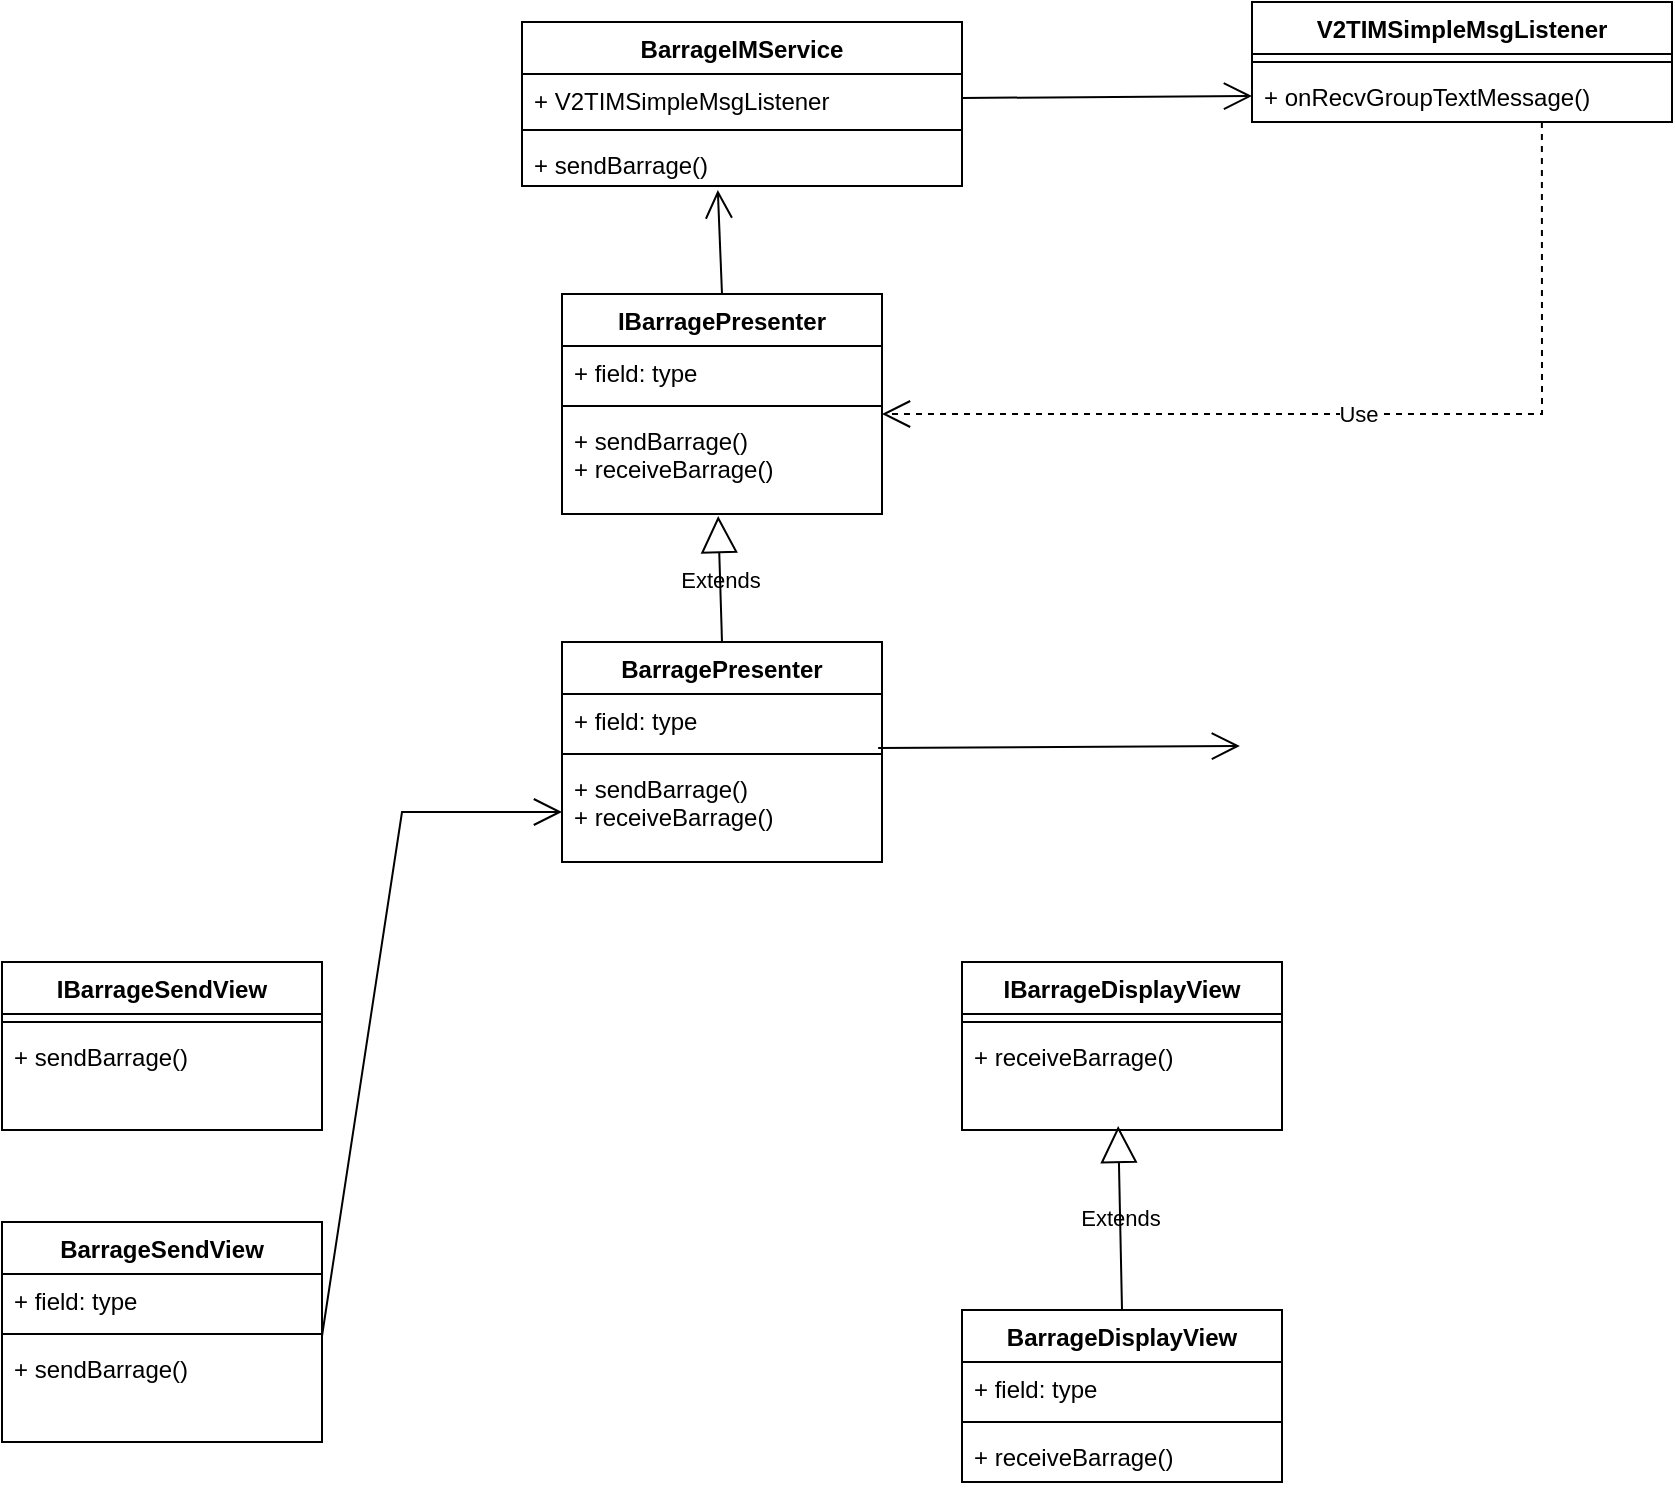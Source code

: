 <mxfile version="22.1.3" type="github">
  <diagram name="第 1 页" id="IBhxvfkGAeg1p5E4bXM3">
    <mxGraphModel dx="2074" dy="1059" grid="1" gridSize="10" guides="1" tooltips="1" connect="1" arrows="1" fold="1" page="1" pageScale="1" pageWidth="827" pageHeight="1169" math="0" shadow="0">
      <root>
        <mxCell id="0" />
        <mxCell id="1" parent="0" />
        <mxCell id="6ni6ROQNfi7pwdVgRZrK-12" value="V2TIMSimpleMsgListener" style="swimlane;fontStyle=1;align=center;verticalAlign=top;childLayout=stackLayout;horizontal=1;startSize=26;horizontalStack=0;resizeParent=1;resizeParentMax=0;resizeLast=0;collapsible=1;marginBottom=0;whiteSpace=wrap;html=1;labelBackgroundColor=none;" vertex="1" parent="1">
          <mxGeometry x="705" y="280" width="210" height="60" as="geometry" />
        </mxCell>
        <mxCell id="6ni6ROQNfi7pwdVgRZrK-14" value="" style="line;strokeWidth=1;align=left;verticalAlign=middle;spacingTop=-1;spacingLeft=3;spacingRight=3;rotatable=0;labelPosition=right;points=[];portConstraint=eastwest;labelBackgroundColor=none;" vertex="1" parent="6ni6ROQNfi7pwdVgRZrK-12">
          <mxGeometry y="26" width="210" height="8" as="geometry" />
        </mxCell>
        <mxCell id="6ni6ROQNfi7pwdVgRZrK-15" value="+&amp;nbsp;onRecvGroupTextMessage()" style="text;align=left;verticalAlign=top;spacingLeft=4;spacingRight=4;overflow=hidden;rotatable=0;points=[[0,0.5],[1,0.5]];portConstraint=eastwest;whiteSpace=wrap;html=1;labelBackgroundColor=none;" vertex="1" parent="6ni6ROQNfi7pwdVgRZrK-12">
          <mxGeometry y="34" width="210" height="26" as="geometry" />
        </mxCell>
        <mxCell id="6ni6ROQNfi7pwdVgRZrK-21" value="BarrageIMService" style="swimlane;fontStyle=1;align=center;verticalAlign=top;childLayout=stackLayout;horizontal=1;startSize=26;horizontalStack=0;resizeParent=1;resizeParentMax=0;resizeLast=0;collapsible=1;marginBottom=0;whiteSpace=wrap;html=1;labelBackgroundColor=none;" vertex="1" parent="1">
          <mxGeometry x="340" y="290" width="220" height="82" as="geometry" />
        </mxCell>
        <mxCell id="6ni6ROQNfi7pwdVgRZrK-22" value="+&amp;nbsp;V2TIMSimpleMsgListener" style="text;align=left;verticalAlign=top;spacingLeft=4;spacingRight=4;overflow=hidden;rotatable=0;points=[[0,0.5],[1,0.5]];portConstraint=eastwest;whiteSpace=wrap;html=1;labelBackgroundColor=none;" vertex="1" parent="6ni6ROQNfi7pwdVgRZrK-21">
          <mxGeometry y="26" width="220" height="24" as="geometry" />
        </mxCell>
        <mxCell id="6ni6ROQNfi7pwdVgRZrK-23" value="" style="line;strokeWidth=1;align=left;verticalAlign=middle;spacingTop=-1;spacingLeft=3;spacingRight=3;rotatable=0;labelPosition=right;points=[];portConstraint=eastwest;labelBackgroundColor=none;" vertex="1" parent="6ni6ROQNfi7pwdVgRZrK-21">
          <mxGeometry y="50" width="220" height="8" as="geometry" />
        </mxCell>
        <mxCell id="6ni6ROQNfi7pwdVgRZrK-24" value="+&amp;nbsp;sendBarrage()" style="text;align=left;verticalAlign=top;spacingLeft=4;spacingRight=4;overflow=hidden;rotatable=0;points=[[0,0.5],[1,0.5]];portConstraint=eastwest;whiteSpace=wrap;html=1;labelBackgroundColor=none;" vertex="1" parent="6ni6ROQNfi7pwdVgRZrK-21">
          <mxGeometry y="58" width="220" height="24" as="geometry" />
        </mxCell>
        <mxCell id="6ni6ROQNfi7pwdVgRZrK-25" value="" style="endArrow=open;endFill=1;endSize=12;html=1;rounded=0;exitX=1;exitY=0.5;exitDx=0;exitDy=0;entryX=0;entryY=0.5;entryDx=0;entryDy=0;labelBackgroundColor=none;fontColor=default;" edge="1" parent="1" source="6ni6ROQNfi7pwdVgRZrK-22" target="6ni6ROQNfi7pwdVgRZrK-15">
          <mxGeometry width="160" relative="1" as="geometry">
            <mxPoint x="560" y="339" as="sourcePoint" />
            <mxPoint x="650" y="330" as="targetPoint" />
          </mxGeometry>
        </mxCell>
        <mxCell id="6ni6ROQNfi7pwdVgRZrK-26" value="IBarragePresenter" style="swimlane;fontStyle=1;align=center;verticalAlign=top;childLayout=stackLayout;horizontal=1;startSize=26;horizontalStack=0;resizeParent=1;resizeParentMax=0;resizeLast=0;collapsible=1;marginBottom=0;whiteSpace=wrap;html=1;labelBackgroundColor=none;" vertex="1" parent="1">
          <mxGeometry x="360" y="426" width="160" height="110" as="geometry" />
        </mxCell>
        <mxCell id="6ni6ROQNfi7pwdVgRZrK-27" value="+ field: type" style="text;align=left;verticalAlign=top;spacingLeft=4;spacingRight=4;overflow=hidden;rotatable=0;points=[[0,0.5],[1,0.5]];portConstraint=eastwest;whiteSpace=wrap;html=1;labelBackgroundColor=none;" vertex="1" parent="6ni6ROQNfi7pwdVgRZrK-26">
          <mxGeometry y="26" width="160" height="26" as="geometry" />
        </mxCell>
        <mxCell id="6ni6ROQNfi7pwdVgRZrK-28" value="" style="line;strokeWidth=1;align=left;verticalAlign=middle;spacingTop=-1;spacingLeft=3;spacingRight=3;rotatable=0;labelPosition=right;points=[];portConstraint=eastwest;labelBackgroundColor=none;" vertex="1" parent="6ni6ROQNfi7pwdVgRZrK-26">
          <mxGeometry y="52" width="160" height="8" as="geometry" />
        </mxCell>
        <mxCell id="6ni6ROQNfi7pwdVgRZrK-29" value="+&amp;nbsp;sendBarrage()&lt;br&gt;+&amp;nbsp;receiveBarrage()" style="text;align=left;verticalAlign=top;spacingLeft=4;spacingRight=4;overflow=hidden;rotatable=0;points=[[0,0.5],[1,0.5]];portConstraint=eastwest;whiteSpace=wrap;html=1;labelBackgroundColor=none;" vertex="1" parent="6ni6ROQNfi7pwdVgRZrK-26">
          <mxGeometry y="60" width="160" height="50" as="geometry" />
        </mxCell>
        <mxCell id="6ni6ROQNfi7pwdVgRZrK-31" value="" style="endArrow=open;endFill=1;endSize=12;html=1;rounded=0;exitX=0.5;exitY=0;exitDx=0;exitDy=0;labelBackgroundColor=none;fontColor=default;entryX=0.445;entryY=1.083;entryDx=0;entryDy=0;entryPerimeter=0;" edge="1" parent="1" source="6ni6ROQNfi7pwdVgRZrK-26" target="6ni6ROQNfi7pwdVgRZrK-24">
          <mxGeometry width="160" relative="1" as="geometry">
            <mxPoint x="413" y="383" as="sourcePoint" />
            <mxPoint x="478" y="371" as="targetPoint" />
          </mxGeometry>
        </mxCell>
        <mxCell id="6ni6ROQNfi7pwdVgRZrK-35" value="" style="endArrow=open;endFill=1;endSize=12;html=1;rounded=0;entryX=-0.005;entryY=-0.077;entryDx=0;entryDy=0;entryPerimeter=0;labelBackgroundColor=none;fontColor=default;exitX=0.988;exitY=1.038;exitDx=0;exitDy=0;exitPerimeter=0;" edge="1" parent="1" source="6ni6ROQNfi7pwdVgRZrK-46">
          <mxGeometry width="160" relative="1" as="geometry">
            <mxPoint x="620" y="499" as="sourcePoint" />
            <mxPoint x="698.95" y="651.998" as="targetPoint" />
          </mxGeometry>
        </mxCell>
        <mxCell id="6ni6ROQNfi7pwdVgRZrK-36" value="BarrageDisplayView" style="swimlane;fontStyle=1;align=center;verticalAlign=top;childLayout=stackLayout;horizontal=1;startSize=26;horizontalStack=0;resizeParent=1;resizeParentMax=0;resizeLast=0;collapsible=1;marginBottom=0;whiteSpace=wrap;html=1;labelBackgroundColor=none;" vertex="1" parent="1">
          <mxGeometry x="560" y="934" width="160" height="86" as="geometry" />
        </mxCell>
        <mxCell id="6ni6ROQNfi7pwdVgRZrK-37" value="+ field: type" style="text;align=left;verticalAlign=top;spacingLeft=4;spacingRight=4;overflow=hidden;rotatable=0;points=[[0,0.5],[1,0.5]];portConstraint=eastwest;whiteSpace=wrap;html=1;labelBackgroundColor=none;" vertex="1" parent="6ni6ROQNfi7pwdVgRZrK-36">
          <mxGeometry y="26" width="160" height="26" as="geometry" />
        </mxCell>
        <mxCell id="6ni6ROQNfi7pwdVgRZrK-38" value="" style="line;strokeWidth=1;align=left;verticalAlign=middle;spacingTop=-1;spacingLeft=3;spacingRight=3;rotatable=0;labelPosition=right;points=[];portConstraint=eastwest;labelBackgroundColor=none;" vertex="1" parent="6ni6ROQNfi7pwdVgRZrK-36">
          <mxGeometry y="52" width="160" height="8" as="geometry" />
        </mxCell>
        <mxCell id="6ni6ROQNfi7pwdVgRZrK-39" value="+&amp;nbsp;receiveBarrage()" style="text;align=left;verticalAlign=top;spacingLeft=4;spacingRight=4;overflow=hidden;rotatable=0;points=[[0,0.5],[1,0.5]];portConstraint=eastwest;whiteSpace=wrap;html=1;labelBackgroundColor=none;" vertex="1" parent="6ni6ROQNfi7pwdVgRZrK-36">
          <mxGeometry y="60" width="160" height="26" as="geometry" />
        </mxCell>
        <mxCell id="6ni6ROQNfi7pwdVgRZrK-43" value="Extends" style="endArrow=block;endSize=16;endFill=0;html=1;rounded=0;exitX=0.5;exitY=0;exitDx=0;exitDy=0;entryX=0.488;entryY=0.96;entryDx=0;entryDy=0;entryPerimeter=0;labelBackgroundColor=none;fontColor=default;" edge="1" parent="1" source="6ni6ROQNfi7pwdVgRZrK-36" target="6ni6ROQNfi7pwdVgRZrK-64">
          <mxGeometry width="160" relative="1" as="geometry">
            <mxPoint x="650" y="575" as="sourcePoint" />
            <mxPoint x="785.92" y="670.988" as="targetPoint" />
          </mxGeometry>
        </mxCell>
        <mxCell id="6ni6ROQNfi7pwdVgRZrK-45" value="BarragePresenter" style="swimlane;fontStyle=1;align=center;verticalAlign=top;childLayout=stackLayout;horizontal=1;startSize=26;horizontalStack=0;resizeParent=1;resizeParentMax=0;resizeLast=0;collapsible=1;marginBottom=0;whiteSpace=wrap;html=1;labelBackgroundColor=none;" vertex="1" parent="1">
          <mxGeometry x="360" y="600" width="160" height="110" as="geometry" />
        </mxCell>
        <mxCell id="6ni6ROQNfi7pwdVgRZrK-46" value="+ field: type" style="text;align=left;verticalAlign=top;spacingLeft=4;spacingRight=4;overflow=hidden;rotatable=0;points=[[0,0.5],[1,0.5]];portConstraint=eastwest;whiteSpace=wrap;html=1;labelBackgroundColor=none;" vertex="1" parent="6ni6ROQNfi7pwdVgRZrK-45">
          <mxGeometry y="26" width="160" height="26" as="geometry" />
        </mxCell>
        <mxCell id="6ni6ROQNfi7pwdVgRZrK-47" value="" style="line;strokeWidth=1;align=left;verticalAlign=middle;spacingTop=-1;spacingLeft=3;spacingRight=3;rotatable=0;labelPosition=right;points=[];portConstraint=eastwest;labelBackgroundColor=none;" vertex="1" parent="6ni6ROQNfi7pwdVgRZrK-45">
          <mxGeometry y="52" width="160" height="8" as="geometry" />
        </mxCell>
        <mxCell id="6ni6ROQNfi7pwdVgRZrK-48" value="+&amp;nbsp;sendBarrage()&lt;br&gt;+&amp;nbsp;receiveBarrage()" style="text;align=left;verticalAlign=top;spacingLeft=4;spacingRight=4;overflow=hidden;rotatable=0;points=[[0,0.5],[1,0.5]];portConstraint=eastwest;whiteSpace=wrap;html=1;labelBackgroundColor=none;" vertex="1" parent="6ni6ROQNfi7pwdVgRZrK-45">
          <mxGeometry y="60" width="160" height="50" as="geometry" />
        </mxCell>
        <mxCell id="6ni6ROQNfi7pwdVgRZrK-51" value="BarrageSendView" style="swimlane;fontStyle=1;align=center;verticalAlign=top;childLayout=stackLayout;horizontal=1;startSize=26;horizontalStack=0;resizeParent=1;resizeParentMax=0;resizeLast=0;collapsible=1;marginBottom=0;whiteSpace=wrap;html=1;labelBackgroundColor=none;" vertex="1" parent="1">
          <mxGeometry x="80" y="890" width="160" height="110" as="geometry" />
        </mxCell>
        <mxCell id="6ni6ROQNfi7pwdVgRZrK-52" value="+ field: type" style="text;align=left;verticalAlign=top;spacingLeft=4;spacingRight=4;overflow=hidden;rotatable=0;points=[[0,0.5],[1,0.5]];portConstraint=eastwest;whiteSpace=wrap;html=1;labelBackgroundColor=none;" vertex="1" parent="6ni6ROQNfi7pwdVgRZrK-51">
          <mxGeometry y="26" width="160" height="26" as="geometry" />
        </mxCell>
        <mxCell id="6ni6ROQNfi7pwdVgRZrK-53" value="" style="line;strokeWidth=1;align=left;verticalAlign=middle;spacingTop=-1;spacingLeft=3;spacingRight=3;rotatable=0;labelPosition=right;points=[];portConstraint=eastwest;labelBackgroundColor=none;" vertex="1" parent="6ni6ROQNfi7pwdVgRZrK-51">
          <mxGeometry y="52" width="160" height="8" as="geometry" />
        </mxCell>
        <mxCell id="6ni6ROQNfi7pwdVgRZrK-54" value="+&amp;nbsp;sendBarrage()" style="text;align=left;verticalAlign=top;spacingLeft=4;spacingRight=4;overflow=hidden;rotatable=0;points=[[0,0.5],[1,0.5]];portConstraint=eastwest;whiteSpace=wrap;html=1;labelBackgroundColor=none;" vertex="1" parent="6ni6ROQNfi7pwdVgRZrK-51">
          <mxGeometry y="60" width="160" height="50" as="geometry" />
        </mxCell>
        <mxCell id="6ni6ROQNfi7pwdVgRZrK-55" value="Use" style="endArrow=open;endSize=12;dashed=1;html=1;rounded=0;exitX=0.314;exitY=1.038;exitDx=0;exitDy=0;exitPerimeter=0;entryX=1;entryY=0;entryDx=0;entryDy=0;entryPerimeter=0;" edge="1" parent="1" target="6ni6ROQNfi7pwdVgRZrK-29">
          <mxGeometry width="160" relative="1" as="geometry">
            <mxPoint x="849.94" y="339.998" as="sourcePoint" />
            <mxPoint x="574" y="517.01" as="targetPoint" />
            <Array as="points">
              <mxPoint x="850" y="486" />
            </Array>
          </mxGeometry>
        </mxCell>
        <mxCell id="6ni6ROQNfi7pwdVgRZrK-56" value="IBarrageSendView" style="swimlane;fontStyle=1;align=center;verticalAlign=top;childLayout=stackLayout;horizontal=1;startSize=26;horizontalStack=0;resizeParent=1;resizeParentMax=0;resizeLast=0;collapsible=1;marginBottom=0;whiteSpace=wrap;html=1;labelBackgroundColor=none;" vertex="1" parent="1">
          <mxGeometry x="80" y="760" width="160" height="84" as="geometry" />
        </mxCell>
        <mxCell id="6ni6ROQNfi7pwdVgRZrK-58" value="" style="line;strokeWidth=1;align=left;verticalAlign=middle;spacingTop=-1;spacingLeft=3;spacingRight=3;rotatable=0;labelPosition=right;points=[];portConstraint=eastwest;labelBackgroundColor=none;" vertex="1" parent="6ni6ROQNfi7pwdVgRZrK-56">
          <mxGeometry y="26" width="160" height="8" as="geometry" />
        </mxCell>
        <mxCell id="6ni6ROQNfi7pwdVgRZrK-59" value="+&amp;nbsp;sendBarrage()" style="text;align=left;verticalAlign=top;spacingLeft=4;spacingRight=4;overflow=hidden;rotatable=0;points=[[0,0.5],[1,0.5]];portConstraint=eastwest;whiteSpace=wrap;html=1;labelBackgroundColor=none;" vertex="1" parent="6ni6ROQNfi7pwdVgRZrK-56">
          <mxGeometry y="34" width="160" height="50" as="geometry" />
        </mxCell>
        <mxCell id="6ni6ROQNfi7pwdVgRZrK-60" value="Extends" style="endArrow=block;endSize=16;endFill=0;html=1;rounded=0;exitX=0.5;exitY=0;exitDx=0;exitDy=0;entryX=0.488;entryY=1.02;entryDx=0;entryDy=0;entryPerimeter=0;labelBackgroundColor=none;fontColor=default;" edge="1" parent="1" source="6ni6ROQNfi7pwdVgRZrK-45" target="6ni6ROQNfi7pwdVgRZrK-29">
          <mxGeometry width="160" relative="1" as="geometry">
            <mxPoint x="830" y="780" as="sourcePoint" />
            <mxPoint x="826" y="691" as="targetPoint" />
          </mxGeometry>
        </mxCell>
        <mxCell id="6ni6ROQNfi7pwdVgRZrK-61" value="IBarrageDisplayView" style="swimlane;fontStyle=1;align=center;verticalAlign=top;childLayout=stackLayout;horizontal=1;startSize=26;horizontalStack=0;resizeParent=1;resizeParentMax=0;resizeLast=0;collapsible=1;marginBottom=0;whiteSpace=wrap;html=1;labelBackgroundColor=none;" vertex="1" parent="1">
          <mxGeometry x="560" y="760" width="160" height="84" as="geometry" />
        </mxCell>
        <mxCell id="6ni6ROQNfi7pwdVgRZrK-63" value="" style="line;strokeWidth=1;align=left;verticalAlign=middle;spacingTop=-1;spacingLeft=3;spacingRight=3;rotatable=0;labelPosition=right;points=[];portConstraint=eastwest;labelBackgroundColor=none;" vertex="1" parent="6ni6ROQNfi7pwdVgRZrK-61">
          <mxGeometry y="26" width="160" height="8" as="geometry" />
        </mxCell>
        <mxCell id="6ni6ROQNfi7pwdVgRZrK-64" value="+&amp;nbsp;receiveBarrage()" style="text;align=left;verticalAlign=top;spacingLeft=4;spacingRight=4;overflow=hidden;rotatable=0;points=[[0,0.5],[1,0.5]];portConstraint=eastwest;whiteSpace=wrap;html=1;labelBackgroundColor=none;" vertex="1" parent="6ni6ROQNfi7pwdVgRZrK-61">
          <mxGeometry y="34" width="160" height="50" as="geometry" />
        </mxCell>
        <mxCell id="6ni6ROQNfi7pwdVgRZrK-65" value="" style="endArrow=open;endFill=1;endSize=12;html=1;rounded=0;entryX=0;entryY=0.5;entryDx=0;entryDy=0;labelBackgroundColor=none;fontColor=default;exitX=1;exitY=1.192;exitDx=0;exitDy=0;exitPerimeter=0;" edge="1" parent="1" source="6ni6ROQNfi7pwdVgRZrK-52" target="6ni6ROQNfi7pwdVgRZrK-48">
          <mxGeometry width="160" relative="1" as="geometry">
            <mxPoint x="528" y="663" as="sourcePoint" />
            <mxPoint x="708.95" y="661.998" as="targetPoint" />
            <Array as="points">
              <mxPoint x="280" y="685" />
            </Array>
          </mxGeometry>
        </mxCell>
      </root>
    </mxGraphModel>
  </diagram>
</mxfile>
